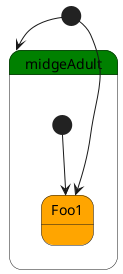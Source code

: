 {
  "sha1": "6dj0f7i2zsgyqz6yzj5nrzqavxclju8",
  "insertion": {
    "when": "2024-05-30T20:48:20.930Z",
    "user": "plantuml@gmail.com"
  }
}
@startuml
 skinparam stateBackgroundColor<<Acacia>> green
  skinparam stateBackgroundColor<<Midge>> red
  skinparam stateBackgroundColor<<Weavil>> orange

 [*] --> ma

  state "midgeAdult" as ma <<Midge>> #green {
  	state Foo1 <<Weavil>>
    [*] --> Foo1
  } 
  
  [*] --> Foo1
  
@enduml
